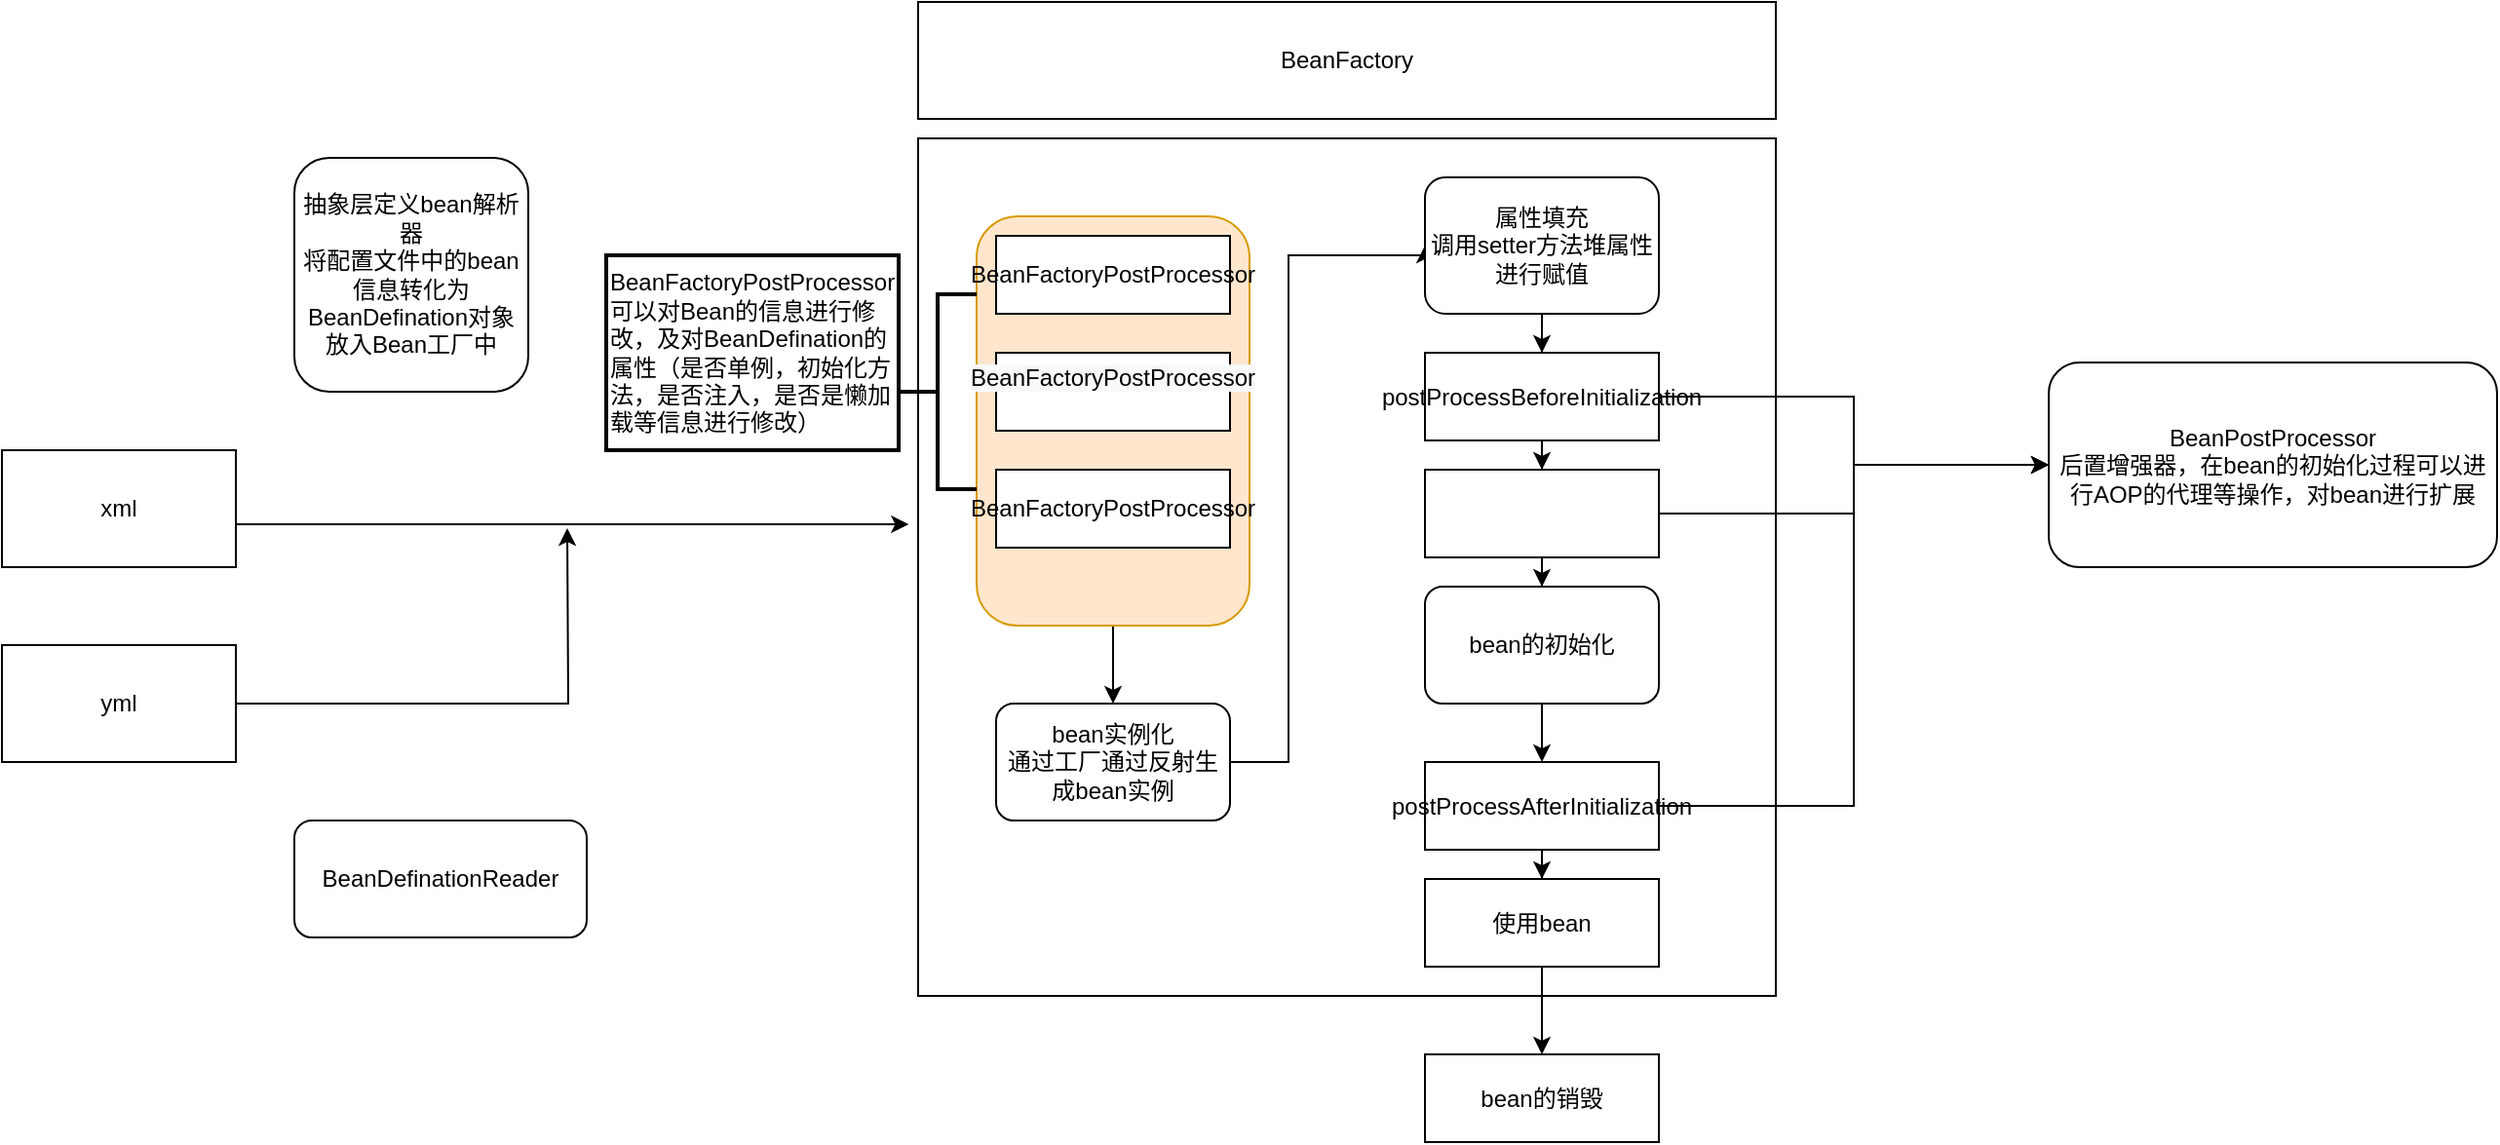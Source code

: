<mxfile version="20.2.7" type="github">
  <diagram id="UlHVcAD68Zj0mifvGkCI" name="第 1 页">
    <mxGraphModel dx="1038" dy="1748" grid="1" gridSize="10" guides="1" tooltips="1" connect="1" arrows="1" fold="1" page="1" pageScale="1" pageWidth="827" pageHeight="1169" math="0" shadow="0">
      <root>
        <mxCell id="0" />
        <mxCell id="1" parent="0" />
        <mxCell id="tXmrCc0qoYKCxtDVC8vD-1" value="xml" style="rounded=0;whiteSpace=wrap;html=1;" vertex="1" parent="1">
          <mxGeometry x="20" y="120" width="120" height="60" as="geometry" />
        </mxCell>
        <mxCell id="tXmrCc0qoYKCxtDVC8vD-6" style="edgeStyle=orthogonalEdgeStyle;rounded=0;orthogonalLoop=1;jettySize=auto;html=1;" edge="1" parent="1" source="tXmrCc0qoYKCxtDVC8vD-2">
          <mxGeometry relative="1" as="geometry">
            <mxPoint x="310" y="160" as="targetPoint" />
          </mxGeometry>
        </mxCell>
        <mxCell id="tXmrCc0qoYKCxtDVC8vD-2" value="yml" style="rounded=0;whiteSpace=wrap;html=1;" vertex="1" parent="1">
          <mxGeometry x="20" y="220" width="120" height="60" as="geometry" />
        </mxCell>
        <mxCell id="tXmrCc0qoYKCxtDVC8vD-3" value="抽象层定义bean解析器&lt;br&gt;将配置文件中的bean信息转化为BeanDefination对象放入Bean工厂中" style="rounded=1;whiteSpace=wrap;html=1;" vertex="1" parent="1">
          <mxGeometry x="170" y="-30" width="120" height="120" as="geometry" />
        </mxCell>
        <mxCell id="tXmrCc0qoYKCxtDVC8vD-4" value="BeanDefinationReader" style="rounded=1;whiteSpace=wrap;html=1;" vertex="1" parent="1">
          <mxGeometry x="170" y="310" width="150" height="60" as="geometry" />
        </mxCell>
        <mxCell id="tXmrCc0qoYKCxtDVC8vD-5" value="" style="endArrow=classic;html=1;rounded=0;entryX=-0.011;entryY=0.45;entryDx=0;entryDy=0;entryPerimeter=0;exitX=1.003;exitY=0.633;exitDx=0;exitDy=0;exitPerimeter=0;" edge="1" parent="1" source="tXmrCc0qoYKCxtDVC8vD-1" target="tXmrCc0qoYKCxtDVC8vD-7">
          <mxGeometry width="50" height="50" relative="1" as="geometry">
            <mxPoint x="150" y="158" as="sourcePoint" />
            <mxPoint x="430" y="159.5" as="targetPoint" />
          </mxGeometry>
        </mxCell>
        <mxCell id="tXmrCc0qoYKCxtDVC8vD-9" value="BeanFactory" style="rounded=0;whiteSpace=wrap;html=1;" vertex="1" parent="1">
          <mxGeometry x="490" y="-110" width="440" height="60" as="geometry" />
        </mxCell>
        <mxCell id="tXmrCc0qoYKCxtDVC8vD-7" value="" style="whiteSpace=wrap;html=1;aspect=fixed;" vertex="1" parent="1">
          <mxGeometry x="490" y="-40" width="440" height="440" as="geometry" />
        </mxCell>
        <mxCell id="tXmrCc0qoYKCxtDVC8vD-29" style="edgeStyle=orthogonalEdgeStyle;rounded=0;orthogonalLoop=1;jettySize=auto;html=1;entryX=0;entryY=0.5;entryDx=0;entryDy=0;" edge="1" parent="1" source="tXmrCc0qoYKCxtDVC8vD-10" target="tXmrCc0qoYKCxtDVC8vD-24">
          <mxGeometry relative="1" as="geometry">
            <Array as="points">
              <mxPoint x="680" y="280" />
              <mxPoint x="680" y="20" />
            </Array>
          </mxGeometry>
        </mxCell>
        <mxCell id="tXmrCc0qoYKCxtDVC8vD-10" value="bean实例化&lt;br&gt;通过工厂通过反射生成bean实例" style="rounded=1;whiteSpace=wrap;html=1;" vertex="1" parent="1">
          <mxGeometry x="530" y="250" width="120" height="60" as="geometry" />
        </mxCell>
        <mxCell id="tXmrCc0qoYKCxtDVC8vD-23" style="edgeStyle=orthogonalEdgeStyle;rounded=0;orthogonalLoop=1;jettySize=auto;html=1;" edge="1" parent="1" source="tXmrCc0qoYKCxtDVC8vD-14" target="tXmrCc0qoYKCxtDVC8vD-10">
          <mxGeometry relative="1" as="geometry" />
        </mxCell>
        <mxCell id="tXmrCc0qoYKCxtDVC8vD-14" value="" style="rounded=1;whiteSpace=wrap;html=1;fillColor=#ffe6cc;strokeColor=#d79b00;" vertex="1" parent="1">
          <mxGeometry x="520" width="140" height="210" as="geometry" />
        </mxCell>
        <mxCell id="tXmrCc0qoYKCxtDVC8vD-11" value="&#xa;&lt;span style=&quot;color: rgb(0, 0, 0); font-family: Helvetica; font-size: 12px; font-style: normal; font-variant-ligatures: normal; font-variant-caps: normal; font-weight: 400; letter-spacing: normal; orphans: 2; text-align: left; text-indent: 0px; text-transform: none; widows: 2; word-spacing: 0px; -webkit-text-stroke-width: 0px; background-color: rgb(248, 249, 250); text-decoration-thickness: initial; text-decoration-style: initial; text-decoration-color: initial; float: none; display: inline !important;&quot;&gt;BeanFactoryPostProcessor&lt;/span&gt;&#xa;&#xa;" style="rounded=0;whiteSpace=wrap;html=1;" vertex="1" parent="1">
          <mxGeometry x="530" y="70" width="120" height="40" as="geometry" />
        </mxCell>
        <mxCell id="tXmrCc0qoYKCxtDVC8vD-12" value="&lt;span style=&quot;text-align: left;&quot;&gt;BeanFactoryPostProcessor&lt;/span&gt;" style="rounded=0;whiteSpace=wrap;html=1;" vertex="1" parent="1">
          <mxGeometry x="530" y="130" width="120" height="40" as="geometry" />
        </mxCell>
        <mxCell id="tXmrCc0qoYKCxtDVC8vD-13" value="&lt;span style=&quot;text-align: left;&quot;&gt;BeanFactoryPostProcessor&lt;/span&gt;" style="rounded=0;whiteSpace=wrap;html=1;" vertex="1" parent="1">
          <mxGeometry x="530" y="10" width="120" height="40" as="geometry" />
        </mxCell>
        <mxCell id="tXmrCc0qoYKCxtDVC8vD-16" value="" style="strokeWidth=2;html=1;shape=mxgraph.flowchart.annotation_2;align=left;labelPosition=right;pointerEvents=1;" vertex="1" parent="1">
          <mxGeometry x="480" y="40" width="40" height="100" as="geometry" />
        </mxCell>
        <mxCell id="tXmrCc0qoYKCxtDVC8vD-17" value="BeanFactoryPostProcessor&lt;br&gt;可以对Bean的信息进行修改，及对BeanDefination的属性（是否单例，初始化方法，是否注入，是否是懒加载等信息进行修改）" style="whiteSpace=wrap;html=1;align=left;strokeWidth=2;" vertex="1" parent="1">
          <mxGeometry x="330" y="20" width="150" height="100" as="geometry" />
        </mxCell>
        <mxCell id="tXmrCc0qoYKCxtDVC8vD-32" style="edgeStyle=orthogonalEdgeStyle;rounded=0;orthogonalLoop=1;jettySize=auto;html=1;" edge="1" parent="1" source="tXmrCc0qoYKCxtDVC8vD-24" target="tXmrCc0qoYKCxtDVC8vD-30">
          <mxGeometry relative="1" as="geometry" />
        </mxCell>
        <mxCell id="tXmrCc0qoYKCxtDVC8vD-24" value="属性填充&lt;br&gt;调用setter方法堆属性进行赋值" style="rounded=1;whiteSpace=wrap;html=1;" vertex="1" parent="1">
          <mxGeometry x="750" y="-20" width="120" height="70" as="geometry" />
        </mxCell>
        <mxCell id="tXmrCc0qoYKCxtDVC8vD-33" style="edgeStyle=orthogonalEdgeStyle;rounded=0;orthogonalLoop=1;jettySize=auto;html=1;entryX=0.5;entryY=0;entryDx=0;entryDy=0;" edge="1" parent="1" source="tXmrCc0qoYKCxtDVC8vD-30" target="tXmrCc0qoYKCxtDVC8vD-31">
          <mxGeometry relative="1" as="geometry" />
        </mxCell>
        <mxCell id="tXmrCc0qoYKCxtDVC8vD-38" style="edgeStyle=orthogonalEdgeStyle;rounded=0;orthogonalLoop=1;jettySize=auto;html=1;" edge="1" parent="1" source="tXmrCc0qoYKCxtDVC8vD-30" target="tXmrCc0qoYKCxtDVC8vD-41">
          <mxGeometry relative="1" as="geometry">
            <mxPoint x="1020" y="170" as="targetPoint" />
          </mxGeometry>
        </mxCell>
        <mxCell id="tXmrCc0qoYKCxtDVC8vD-30" value="&lt;div class=&quot;lake-content&quot;&gt;&lt;span class=&quot;ne-text&quot;&gt;postProcessBeforeInitialization&lt;/span&gt;&lt;/div&gt;" style="rounded=0;whiteSpace=wrap;html=1;" vertex="1" parent="1">
          <mxGeometry x="750" y="70" width="120" height="45" as="geometry" />
        </mxCell>
        <mxCell id="tXmrCc0qoYKCxtDVC8vD-35" style="edgeStyle=orthogonalEdgeStyle;rounded=0;orthogonalLoop=1;jettySize=auto;html=1;entryX=0.5;entryY=0;entryDx=0;entryDy=0;" edge="1" parent="1" source="tXmrCc0qoYKCxtDVC8vD-31" target="tXmrCc0qoYKCxtDVC8vD-34">
          <mxGeometry relative="1" as="geometry" />
        </mxCell>
        <mxCell id="tXmrCc0qoYKCxtDVC8vD-39" style="edgeStyle=orthogonalEdgeStyle;rounded=0;orthogonalLoop=1;jettySize=auto;html=1;entryX=0;entryY=0.5;entryDx=0;entryDy=0;" edge="1" parent="1" source="tXmrCc0qoYKCxtDVC8vD-31" target="tXmrCc0qoYKCxtDVC8vD-41">
          <mxGeometry relative="1" as="geometry">
            <mxPoint x="1020" y="152.5" as="targetPoint" />
          </mxGeometry>
        </mxCell>
        <mxCell id="tXmrCc0qoYKCxtDVC8vD-31" value="" style="rounded=0;whiteSpace=wrap;html=1;" vertex="1" parent="1">
          <mxGeometry x="750" y="130" width="120" height="45" as="geometry" />
        </mxCell>
        <mxCell id="tXmrCc0qoYKCxtDVC8vD-37" value="" style="edgeStyle=orthogonalEdgeStyle;rounded=0;orthogonalLoop=1;jettySize=auto;html=1;" edge="1" parent="1" source="tXmrCc0qoYKCxtDVC8vD-34" target="tXmrCc0qoYKCxtDVC8vD-36">
          <mxGeometry relative="1" as="geometry" />
        </mxCell>
        <mxCell id="tXmrCc0qoYKCxtDVC8vD-34" value="bean的初始化" style="rounded=1;whiteSpace=wrap;html=1;" vertex="1" parent="1">
          <mxGeometry x="750" y="190" width="120" height="60" as="geometry" />
        </mxCell>
        <mxCell id="tXmrCc0qoYKCxtDVC8vD-40" style="edgeStyle=orthogonalEdgeStyle;rounded=0;orthogonalLoop=1;jettySize=auto;html=1;entryX=0;entryY=0.5;entryDx=0;entryDy=0;" edge="1" parent="1" source="tXmrCc0qoYKCxtDVC8vD-36" target="tXmrCc0qoYKCxtDVC8vD-41">
          <mxGeometry relative="1" as="geometry">
            <mxPoint x="1010" y="160" as="targetPoint" />
          </mxGeometry>
        </mxCell>
        <mxCell id="tXmrCc0qoYKCxtDVC8vD-44" value="" style="edgeStyle=orthogonalEdgeStyle;rounded=0;orthogonalLoop=1;jettySize=auto;html=1;" edge="1" parent="1" source="tXmrCc0qoYKCxtDVC8vD-36" target="tXmrCc0qoYKCxtDVC8vD-43">
          <mxGeometry relative="1" as="geometry" />
        </mxCell>
        <mxCell id="tXmrCc0qoYKCxtDVC8vD-36" value="&lt;div class=&quot;lake-content&quot;&gt;&lt;span class=&quot;ne-text&quot;&gt;postProcessAfterInitialization&lt;/span&gt;&lt;/div&gt;" style="rounded=0;whiteSpace=wrap;html=1;" vertex="1" parent="1">
          <mxGeometry x="750" y="280" width="120" height="45" as="geometry" />
        </mxCell>
        <mxCell id="tXmrCc0qoYKCxtDVC8vD-41" value="BeanPostProcessor&lt;br&gt;后置增强器，在bean的初始化过程可以进行AOP的代理等操作，对bean进行扩展" style="rounded=1;whiteSpace=wrap;html=1;" vertex="1" parent="1">
          <mxGeometry x="1070" y="75" width="230" height="105" as="geometry" />
        </mxCell>
        <mxCell id="tXmrCc0qoYKCxtDVC8vD-46" value="" style="edgeStyle=orthogonalEdgeStyle;rounded=0;orthogonalLoop=1;jettySize=auto;html=1;" edge="1" parent="1" source="tXmrCc0qoYKCxtDVC8vD-43" target="tXmrCc0qoYKCxtDVC8vD-45">
          <mxGeometry relative="1" as="geometry" />
        </mxCell>
        <mxCell id="tXmrCc0qoYKCxtDVC8vD-43" value="&lt;div class=&quot;lake-content&quot;&gt;使用bean&lt;/div&gt;" style="rounded=0;whiteSpace=wrap;html=1;" vertex="1" parent="1">
          <mxGeometry x="750" y="340" width="120" height="45" as="geometry" />
        </mxCell>
        <mxCell id="tXmrCc0qoYKCxtDVC8vD-45" value="&lt;div class=&quot;lake-content&quot;&gt;bean的销毁&lt;/div&gt;" style="rounded=0;whiteSpace=wrap;html=1;" vertex="1" parent="1">
          <mxGeometry x="750" y="430" width="120" height="45" as="geometry" />
        </mxCell>
      </root>
    </mxGraphModel>
  </diagram>
</mxfile>

